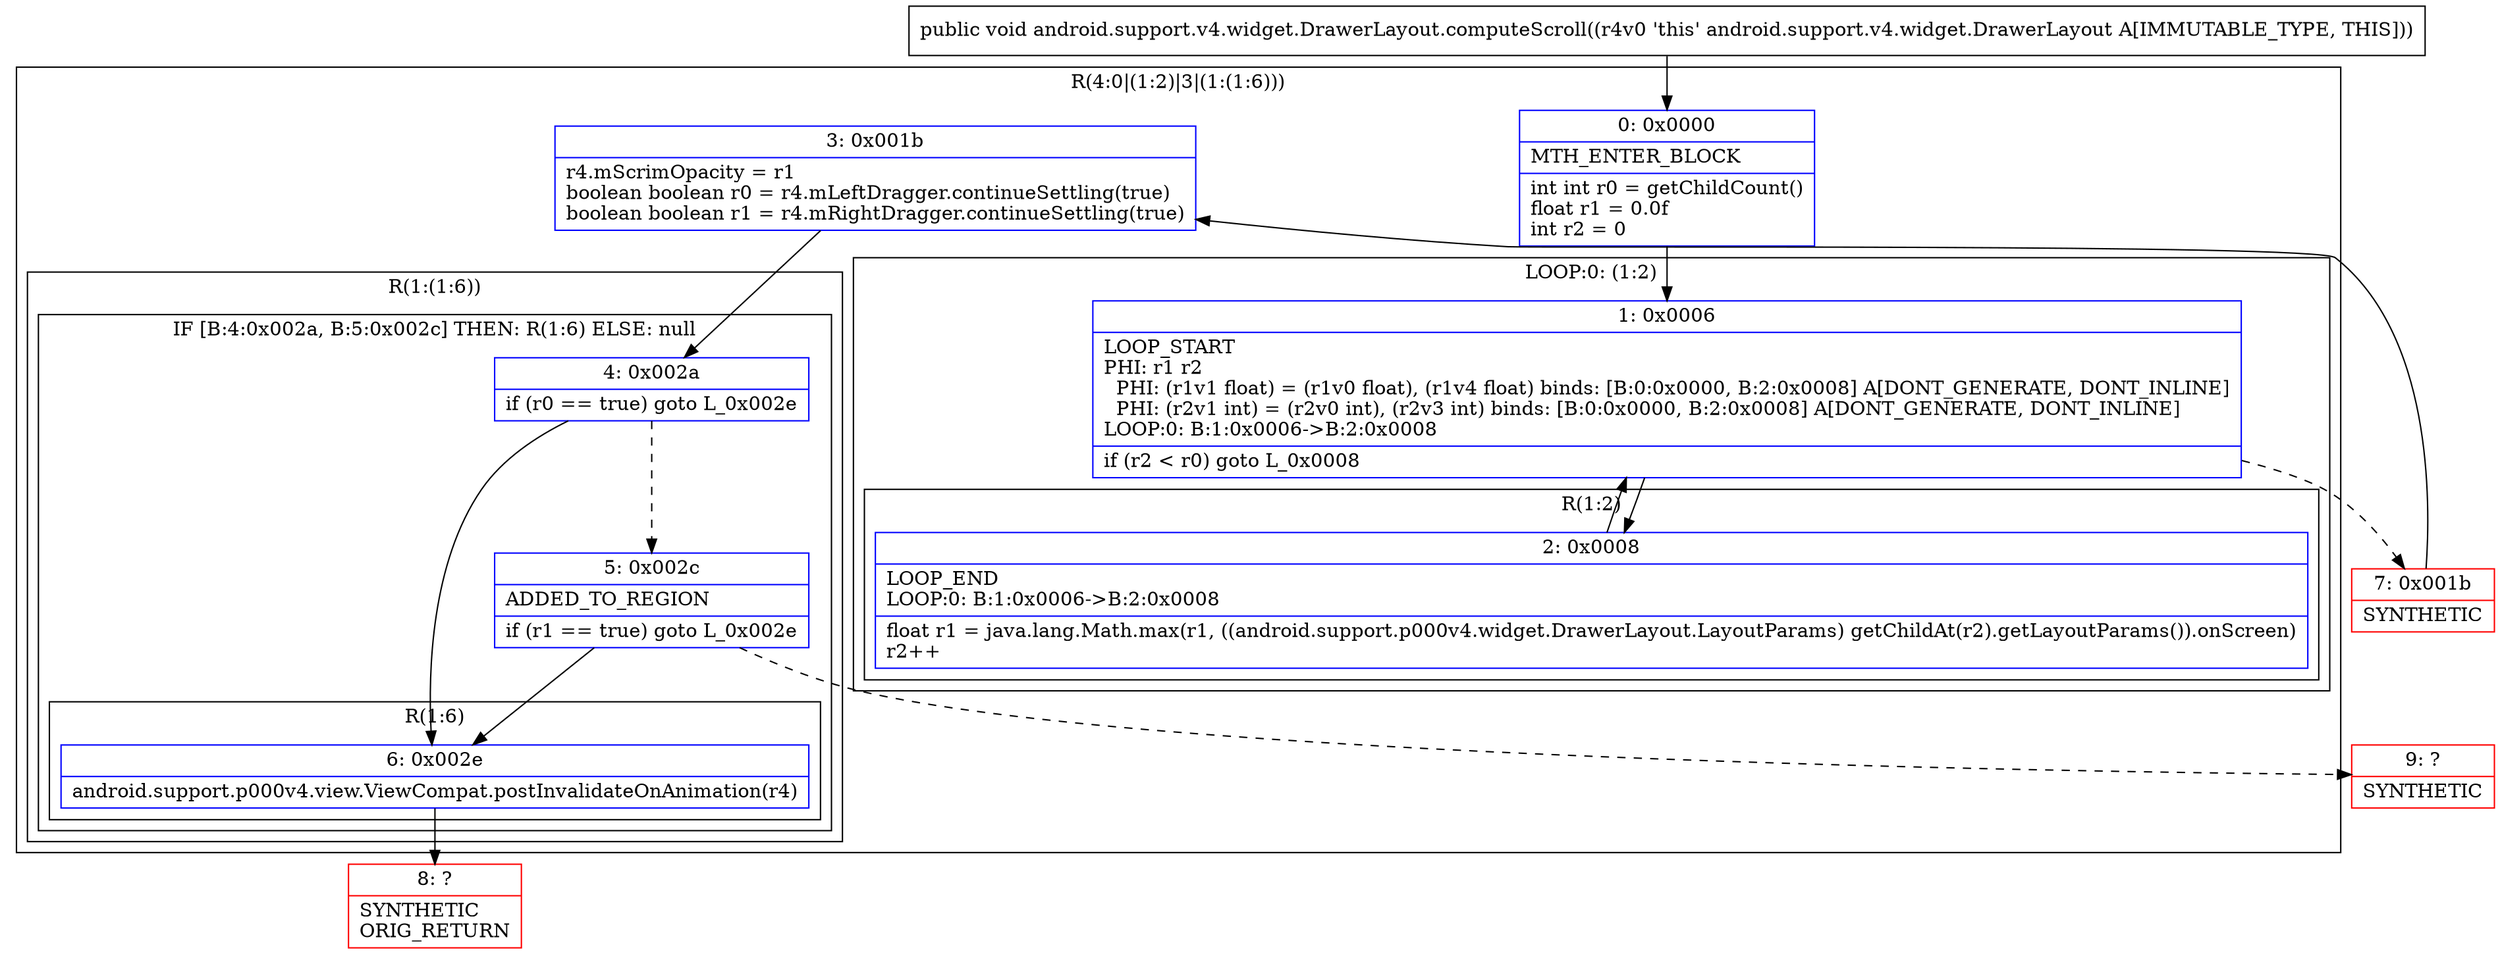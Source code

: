 digraph "CFG forandroid.support.v4.widget.DrawerLayout.computeScroll()V" {
subgraph cluster_Region_1430614970 {
label = "R(4:0|(1:2)|3|(1:(1:6)))";
node [shape=record,color=blue];
Node_0 [shape=record,label="{0\:\ 0x0000|MTH_ENTER_BLOCK\l|int int r0 = getChildCount()\lfloat r1 = 0.0f\lint r2 = 0\l}"];
subgraph cluster_LoopRegion_73290309 {
label = "LOOP:0: (1:2)";
node [shape=record,color=blue];
Node_1 [shape=record,label="{1\:\ 0x0006|LOOP_START\lPHI: r1 r2 \l  PHI: (r1v1 float) = (r1v0 float), (r1v4 float) binds: [B:0:0x0000, B:2:0x0008] A[DONT_GENERATE, DONT_INLINE]\l  PHI: (r2v1 int) = (r2v0 int), (r2v3 int) binds: [B:0:0x0000, B:2:0x0008] A[DONT_GENERATE, DONT_INLINE]\lLOOP:0: B:1:0x0006\-\>B:2:0x0008\l|if (r2 \< r0) goto L_0x0008\l}"];
subgraph cluster_Region_1308589020 {
label = "R(1:2)";
node [shape=record,color=blue];
Node_2 [shape=record,label="{2\:\ 0x0008|LOOP_END\lLOOP:0: B:1:0x0006\-\>B:2:0x0008\l|float r1 = java.lang.Math.max(r1, ((android.support.p000v4.widget.DrawerLayout.LayoutParams) getChildAt(r2).getLayoutParams()).onScreen)\lr2++\l}"];
}
}
Node_3 [shape=record,label="{3\:\ 0x001b|r4.mScrimOpacity = r1\lboolean boolean r0 = r4.mLeftDragger.continueSettling(true)\lboolean boolean r1 = r4.mRightDragger.continueSettling(true)\l}"];
subgraph cluster_Region_382643155 {
label = "R(1:(1:6))";
node [shape=record,color=blue];
subgraph cluster_IfRegion_1506202692 {
label = "IF [B:4:0x002a, B:5:0x002c] THEN: R(1:6) ELSE: null";
node [shape=record,color=blue];
Node_4 [shape=record,label="{4\:\ 0x002a|if (r0 == true) goto L_0x002e\l}"];
Node_5 [shape=record,label="{5\:\ 0x002c|ADDED_TO_REGION\l|if (r1 == true) goto L_0x002e\l}"];
subgraph cluster_Region_1525138332 {
label = "R(1:6)";
node [shape=record,color=blue];
Node_6 [shape=record,label="{6\:\ 0x002e|android.support.p000v4.view.ViewCompat.postInvalidateOnAnimation(r4)\l}"];
}
}
}
}
Node_7 [shape=record,color=red,label="{7\:\ 0x001b|SYNTHETIC\l}"];
Node_8 [shape=record,color=red,label="{8\:\ ?|SYNTHETIC\lORIG_RETURN\l}"];
Node_9 [shape=record,color=red,label="{9\:\ ?|SYNTHETIC\l}"];
MethodNode[shape=record,label="{public void android.support.v4.widget.DrawerLayout.computeScroll((r4v0 'this' android.support.v4.widget.DrawerLayout A[IMMUTABLE_TYPE, THIS])) }"];
MethodNode -> Node_0;
Node_0 -> Node_1;
Node_1 -> Node_2;
Node_1 -> Node_7[style=dashed];
Node_2 -> Node_1;
Node_3 -> Node_4;
Node_4 -> Node_5[style=dashed];
Node_4 -> Node_6;
Node_5 -> Node_6;
Node_5 -> Node_9[style=dashed];
Node_6 -> Node_8;
Node_7 -> Node_3;
}

